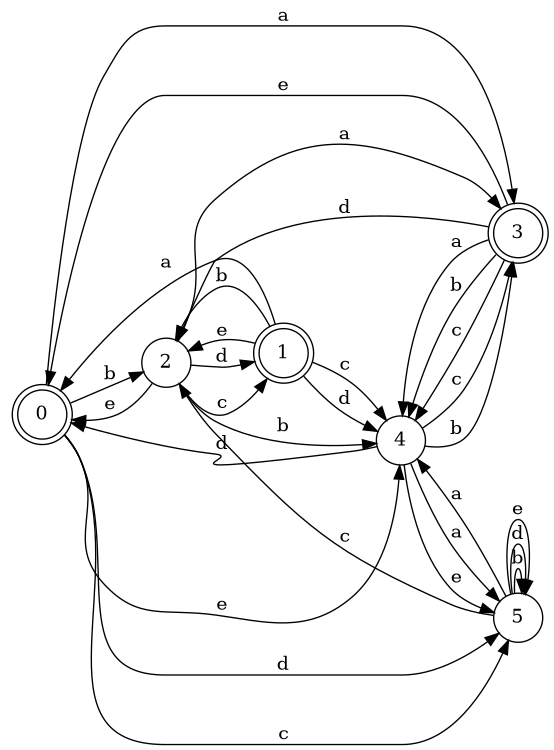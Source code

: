 digraph n5_3 {
__start0 [label="" shape="none"];

rankdir=LR;
size="8,5";

s0 [style="rounded,filled", color="black", fillcolor="white" shape="doublecircle", label="0"];
s1 [style="rounded,filled", color="black", fillcolor="white" shape="doublecircle", label="1"];
s2 [style="filled", color="black", fillcolor="white" shape="circle", label="2"];
s3 [style="rounded,filled", color="black", fillcolor="white" shape="doublecircle", label="3"];
s4 [style="filled", color="black", fillcolor="white" shape="circle", label="4"];
s5 [style="filled", color="black", fillcolor="white" shape="circle", label="5"];
s0 -> s3 [label="a"];
s0 -> s2 [label="b"];
s0 -> s5 [label="c"];
s0 -> s5 [label="d"];
s0 -> s4 [label="e"];
s1 -> s0 [label="a"];
s1 -> s2 [label="b"];
s1 -> s4 [label="c"];
s1 -> s4 [label="d"];
s1 -> s2 [label="e"];
s2 -> s3 [label="a"];
s2 -> s4 [label="b"];
s2 -> s1 [label="c"];
s2 -> s1 [label="d"];
s2 -> s0 [label="e"];
s3 -> s4 [label="a"];
s3 -> s4 [label="b"];
s3 -> s4 [label="c"];
s3 -> s2 [label="d"];
s3 -> s0 [label="e"];
s4 -> s5 [label="a"];
s4 -> s3 [label="b"];
s4 -> s3 [label="c"];
s4 -> s0 [label="d"];
s4 -> s5 [label="e"];
s5 -> s4 [label="a"];
s5 -> s5 [label="b"];
s5 -> s2 [label="c"];
s5 -> s5 [label="d"];
s5 -> s5 [label="e"];

}
